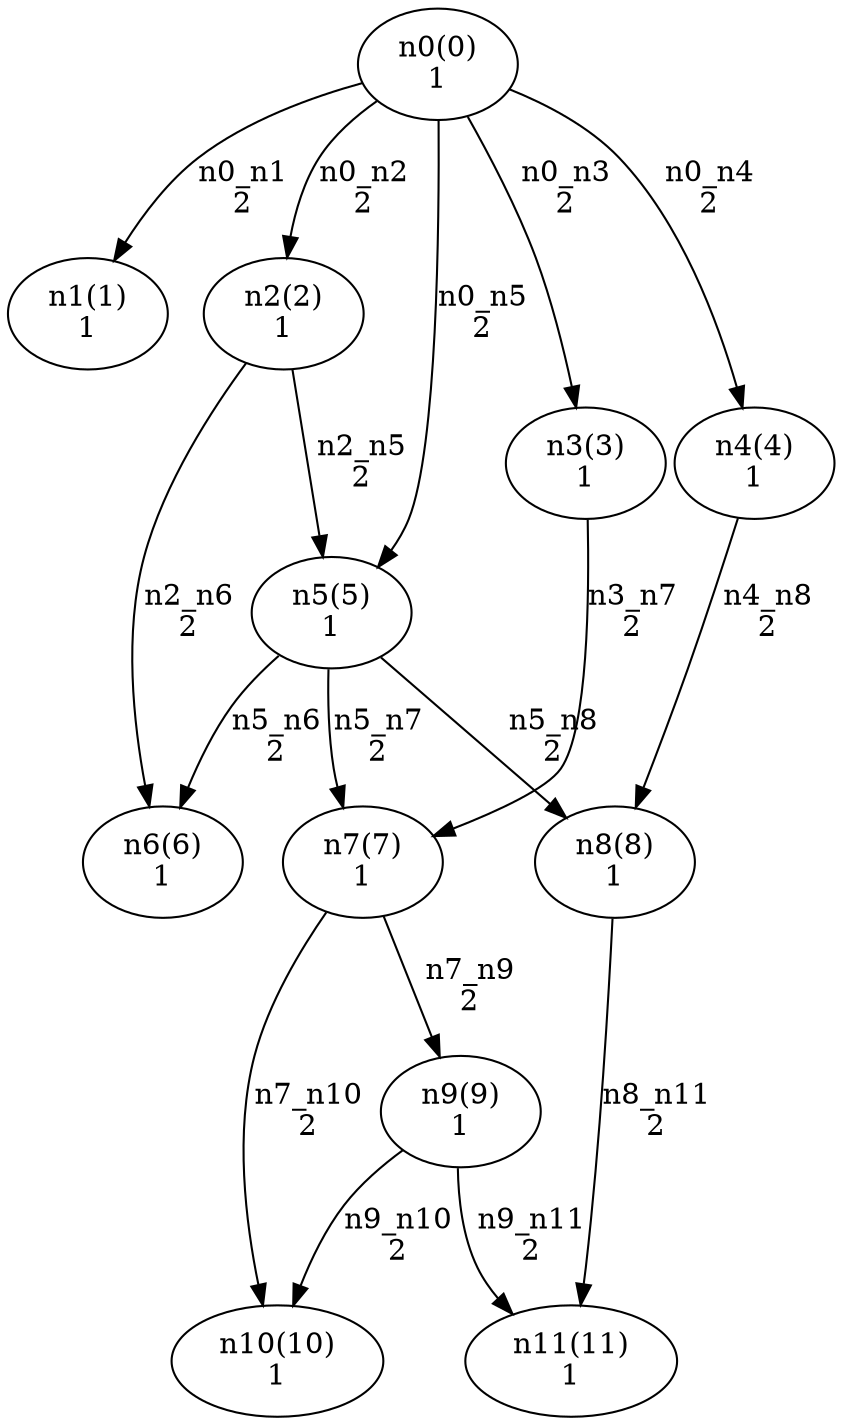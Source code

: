 digraph test_1 {
    size="28,40";
    n0 [ label="n0(0)\n1" ];
    n1 [ label="n1(1)\n1" ];
    n2 [ label="n2(2)\n1" ];
    n3 [ label="n3(3)\n1" ];
    n4 [ label="n4(4)\n1" ];
    n5 [ label="n5(5)\n1" ];
    n6 [ label="n6(6)\n1" ];
    n7 [ label="n7(7)\n1" ];
    n8 [ label="n8(8)\n1" ];
    n9 [ label="n9(9)\n1" ];
    n10 [ label="n10(10)\n1" ];
    n11 [ label="n11(11)\n1" ];

    n0 -> n1 [ label="n0_n1\n2" ];
    n0 -> n2 [ label="n0_n2\n2" ];
    n0 -> n3 [ label="n0_n3\n2" ];
    n0 -> n4 [ label="n0_n4\n2" ];
    n0 -> n5 [ label="n0_n5\n2" ];
    n2 -> n5 [ label="n2_n5\n2" ];
    n2 -> n6 [ label="n2_n6\n2" ];
    n3 -> n7 [ label="n3_n7\n2" ];
    n4 -> n8 [ label="n4_n8\n2" ];
    n5 -> n6 [ label="n5_n6\n2" ];
    n5 -> n7 [ label="n5_n7\n2" ];
    n5 -> n8 [ label="n5_n8\n2" ];
    n7 -> n9 [ label="n7_n9\n2" ];
    n7 -> n10 [ label="n7_n10\n2" ];
    n8 -> n11 [ label="n8_n11\n2" ];
    n9 -> n10 [ label="n9_n10\n2" ];
    n9 -> n11 [ label="n9_n11\n2" ];
}
